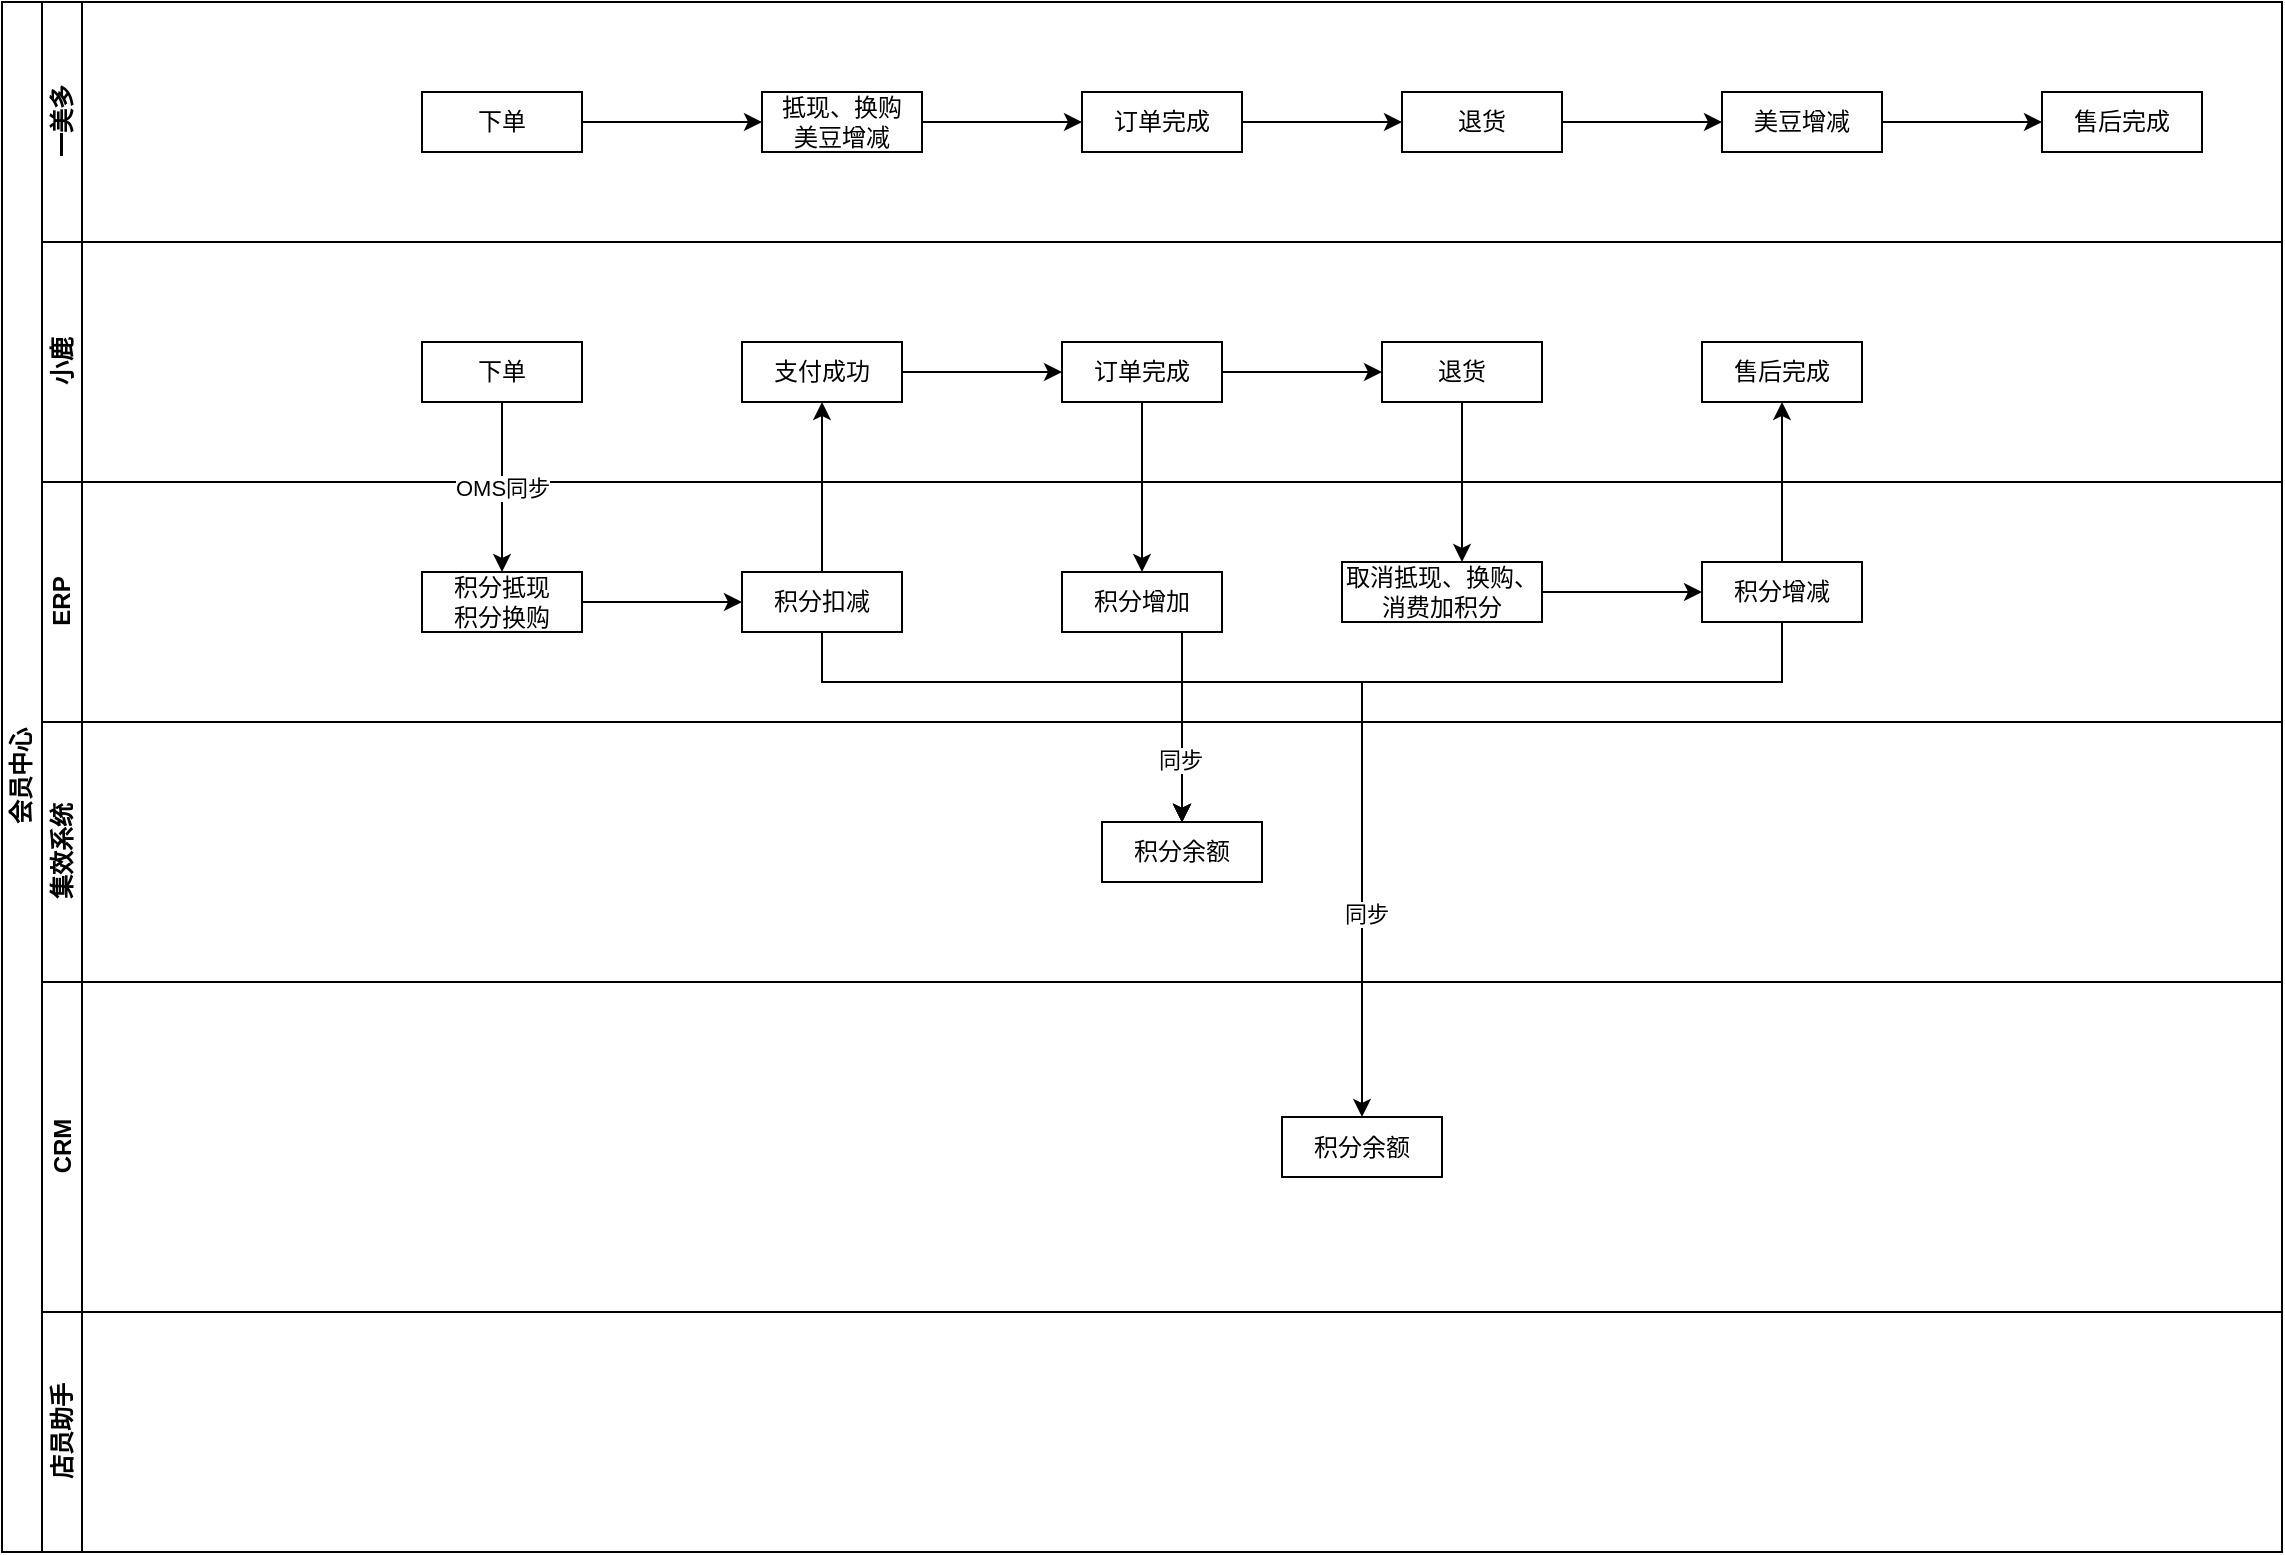 <mxfile version="14.4.3" type="github" pages="2">
  <diagram id="2LWu0yo-6fQRJ07epxTE" name="Page-1">
    <mxGraphModel grid="1" gridSize="10" guides="1" tooltips="1" connect="1" arrows="1" page="1" fold="1" pageScale="1" pageWidth="827" pageHeight="1169" math="0" shadow="0">
      <root>
        <mxCell id="0" />
        <mxCell id="1" parent="0" />
        <mxCell id="tYHTIATxIcR3hrglEKvy-1" value="会员中心" style="swimlane;html=1;childLayout=stackLayout;resizeParent=1;resizeParentMax=0;horizontal=0;startSize=20;horizontalStack=0;" vertex="1" parent="1">
          <mxGeometry x="140" y="90" width="1140" height="775" as="geometry" />
        </mxCell>
        <mxCell id="tYHTIATxIcR3hrglEKvy-2" value="一美多" style="swimlane;html=1;startSize=20;horizontal=0;" vertex="1" parent="tYHTIATxIcR3hrglEKvy-1">
          <mxGeometry x="20" width="1120" height="120" as="geometry" />
        </mxCell>
        <mxCell id="tYHTIATxIcR3hrglEKvy-49" value="下单" style="rounded=0;whiteSpace=wrap;html=1;" vertex="1" parent="tYHTIATxIcR3hrglEKvy-2">
          <mxGeometry x="190" y="45" width="80" height="30" as="geometry" />
        </mxCell>
        <mxCell id="tYHTIATxIcR3hrglEKvy-3" value="小鹿" style="swimlane;html=1;startSize=20;horizontal=0;" vertex="1" parent="tYHTIATxIcR3hrglEKvy-1">
          <mxGeometry x="20" y="120" width="1120" height="120" as="geometry" />
        </mxCell>
        <mxCell id="tYHTIATxIcR3hrglEKvy-9" value="下单" style="rounded=0;whiteSpace=wrap;html=1;" vertex="1" parent="tYHTIATxIcR3hrglEKvy-3">
          <mxGeometry x="190" y="50" width="80" height="30" as="geometry" />
        </mxCell>
        <mxCell id="tYHTIATxIcR3hrglEKvy-16" value="支付成功" style="rounded=0;whiteSpace=wrap;html=1;" vertex="1" parent="tYHTIATxIcR3hrglEKvy-3">
          <mxGeometry x="350" y="50" width="80" height="30" as="geometry" />
        </mxCell>
        <mxCell id="tYHTIATxIcR3hrglEKvy-4" value="ERP" style="swimlane;html=1;startSize=20;horizontal=0;" vertex="1" parent="tYHTIATxIcR3hrglEKvy-1">
          <mxGeometry x="20" y="240" width="1120" height="120" as="geometry" />
        </mxCell>
        <mxCell id="tYHTIATxIcR3hrglEKvy-63" value="积分增加" style="rounded=0;whiteSpace=wrap;html=1;" vertex="1" parent="tYHTIATxIcR3hrglEKvy-4">
          <mxGeometry x="510" y="45" width="80" height="30" as="geometry" />
        </mxCell>
        <mxCell id="tYHTIATxIcR3hrglEKvy-11" value="积分抵现&lt;br&gt;积分换购" style="rounded=0;whiteSpace=wrap;html=1;" vertex="1" parent="tYHTIATxIcR3hrglEKvy-4">
          <mxGeometry x="190" y="45" width="80" height="30" as="geometry" />
        </mxCell>
        <mxCell id="tYHTIATxIcR3hrglEKvy-14" value="积分扣减" style="rounded=0;whiteSpace=wrap;html=1;" vertex="1" parent="tYHTIATxIcR3hrglEKvy-4">
          <mxGeometry x="350" y="45" width="80" height="30" as="geometry" />
        </mxCell>
        <mxCell id="tYHTIATxIcR3hrglEKvy-15" value="" style="edgeStyle=orthogonalEdgeStyle;rounded=0;orthogonalLoop=1;jettySize=auto;html=1;" edge="1" parent="tYHTIATxIcR3hrglEKvy-4" source="tYHTIATxIcR3hrglEKvy-11" target="tYHTIATxIcR3hrglEKvy-14">
          <mxGeometry relative="1" as="geometry" />
        </mxCell>
        <mxCell id="tYHTIATxIcR3hrglEKvy-22" value="集效系统" style="swimlane;html=1;startSize=20;horizontal=0;" vertex="1" parent="tYHTIATxIcR3hrglEKvy-1">
          <mxGeometry x="20" y="360" width="1120" height="130" as="geometry" />
        </mxCell>
        <mxCell id="tYHTIATxIcR3hrglEKvy-24" value="积分余额" style="rounded=0;whiteSpace=wrap;html=1;" vertex="1" parent="tYHTIATxIcR3hrglEKvy-22">
          <mxGeometry x="530" y="50" width="80" height="30" as="geometry" />
        </mxCell>
        <mxCell id="tYHTIATxIcR3hrglEKvy-27" value="CRM" style="swimlane;html=1;startSize=20;horizontal=0;" vertex="1" parent="tYHTIATxIcR3hrglEKvy-1">
          <mxGeometry x="20" y="490" width="1120" height="165" as="geometry" />
        </mxCell>
        <mxCell id="tYHTIATxIcR3hrglEKvy-28" value="积分余额" style="rounded=0;whiteSpace=wrap;html=1;" vertex="1" parent="tYHTIATxIcR3hrglEKvy-27">
          <mxGeometry x="620" y="67.5" width="80" height="30" as="geometry" />
        </mxCell>
        <mxCell id="tYHTIATxIcR3hrglEKvy-32" value="店员助手" style="swimlane;html=1;startSize=20;horizontal=0;" vertex="1" parent="tYHTIATxIcR3hrglEKvy-1">
          <mxGeometry x="20" y="655" width="1120" height="120" as="geometry" />
        </mxCell>
        <mxCell id="tYHTIATxIcR3hrglEKvy-12" value="OMS同步" style="edgeStyle=orthogonalEdgeStyle;rounded=0;orthogonalLoop=1;jettySize=auto;html=1;" edge="1" parent="tYHTIATxIcR3hrglEKvy-1" source="tYHTIATxIcR3hrglEKvy-9" target="tYHTIATxIcR3hrglEKvy-11">
          <mxGeometry relative="1" as="geometry" />
        </mxCell>
        <mxCell id="tYHTIATxIcR3hrglEKvy-17" value="" style="edgeStyle=orthogonalEdgeStyle;rounded=0;orthogonalLoop=1;jettySize=auto;html=1;" edge="1" parent="tYHTIATxIcR3hrglEKvy-1" source="tYHTIATxIcR3hrglEKvy-14" target="tYHTIATxIcR3hrglEKvy-16">
          <mxGeometry relative="1" as="geometry" />
        </mxCell>
        <mxCell id="yvhS6rFNtpGS-2yuj8AR-2" style="edgeStyle=orthogonalEdgeStyle;rounded=0;orthogonalLoop=1;jettySize=auto;html=1;entryX=0.5;entryY=0;entryDx=0;entryDy=0;" edge="1" parent="tYHTIATxIcR3hrglEKvy-1" source="tYHTIATxIcR3hrglEKvy-14" target="tYHTIATxIcR3hrglEKvy-24">
          <mxGeometry relative="1" as="geometry">
            <Array as="points">
              <mxPoint x="410" y="340" />
              <mxPoint x="590" y="340" />
            </Array>
          </mxGeometry>
        </mxCell>
        <mxCell id="yvhS6rFNtpGS-2yuj8AR-3" style="edgeStyle=orthogonalEdgeStyle;rounded=0;orthogonalLoop=1;jettySize=auto;html=1;exitX=0.5;exitY=1;exitDx=0;exitDy=0;entryX=0.5;entryY=0;entryDx=0;entryDy=0;" edge="1" parent="tYHTIATxIcR3hrglEKvy-1" source="tYHTIATxIcR3hrglEKvy-63" target="tYHTIATxIcR3hrglEKvy-24">
          <mxGeometry relative="1" as="geometry">
            <Array as="points">
              <mxPoint x="590" y="315" />
            </Array>
          </mxGeometry>
        </mxCell>
        <mxCell id="tYHTIATxIcR3hrglEKvy-52" value="" style="edgeStyle=orthogonalEdgeStyle;rounded=0;orthogonalLoop=1;jettySize=auto;html=1;" edge="1" parent="1" source="tYHTIATxIcR3hrglEKvy-49" target="tYHTIATxIcR3hrglEKvy-51">
          <mxGeometry relative="1" as="geometry" />
        </mxCell>
        <mxCell id="tYHTIATxIcR3hrglEKvy-54" value="" style="edgeStyle=orthogonalEdgeStyle;rounded=0;orthogonalLoop=1;jettySize=auto;html=1;" edge="1" parent="1" source="tYHTIATxIcR3hrglEKvy-51" target="tYHTIATxIcR3hrglEKvy-53">
          <mxGeometry relative="1" as="geometry" />
        </mxCell>
        <mxCell id="tYHTIATxIcR3hrglEKvy-51" value="抵现、换购&lt;br&gt;美豆增减" style="rounded=0;whiteSpace=wrap;html=1;" vertex="1" parent="1">
          <mxGeometry x="520" y="135" width="80" height="30" as="geometry" />
        </mxCell>
        <mxCell id="tYHTIATxIcR3hrglEKvy-56" value="" style="edgeStyle=orthogonalEdgeStyle;rounded=0;orthogonalLoop=1;jettySize=auto;html=1;" edge="1" parent="1" source="tYHTIATxIcR3hrglEKvy-53" target="tYHTIATxIcR3hrglEKvy-55">
          <mxGeometry relative="1" as="geometry" />
        </mxCell>
        <mxCell id="tYHTIATxIcR3hrglEKvy-53" value="订单完成" style="rounded=0;whiteSpace=wrap;html=1;" vertex="1" parent="1">
          <mxGeometry x="680" y="135" width="80" height="30" as="geometry" />
        </mxCell>
        <mxCell id="tYHTIATxIcR3hrglEKvy-58" value="" style="edgeStyle=orthogonalEdgeStyle;rounded=0;orthogonalLoop=1;jettySize=auto;html=1;" edge="1" parent="1" source="tYHTIATxIcR3hrglEKvy-55" target="tYHTIATxIcR3hrglEKvy-57">
          <mxGeometry relative="1" as="geometry" />
        </mxCell>
        <mxCell id="tYHTIATxIcR3hrglEKvy-55" value="退货" style="rounded=0;whiteSpace=wrap;html=1;" vertex="1" parent="1">
          <mxGeometry x="840" y="135" width="80" height="30" as="geometry" />
        </mxCell>
        <mxCell id="tYHTIATxIcR3hrglEKvy-60" value="" style="edgeStyle=orthogonalEdgeStyle;rounded=0;orthogonalLoop=1;jettySize=auto;html=1;" edge="1" parent="1" source="tYHTIATxIcR3hrglEKvy-57" target="tYHTIATxIcR3hrglEKvy-59">
          <mxGeometry relative="1" as="geometry" />
        </mxCell>
        <mxCell id="tYHTIATxIcR3hrglEKvy-57" value="美豆增减" style="rounded=0;whiteSpace=wrap;html=1;" vertex="1" parent="1">
          <mxGeometry x="1000" y="135" width="80" height="30" as="geometry" />
        </mxCell>
        <mxCell id="tYHTIATxIcR3hrglEKvy-59" value="售后完成" style="rounded=0;whiteSpace=wrap;html=1;" vertex="1" parent="1">
          <mxGeometry x="1160" y="135" width="80" height="30" as="geometry" />
        </mxCell>
        <mxCell id="tYHTIATxIcR3hrglEKvy-64" value="" style="edgeStyle=orthogonalEdgeStyle;rounded=0;orthogonalLoop=1;jettySize=auto;html=1;" edge="1" parent="1" source="tYHTIATxIcR3hrglEKvy-61" target="tYHTIATxIcR3hrglEKvy-63">
          <mxGeometry relative="1" as="geometry">
            <Array as="points">
              <mxPoint x="710" y="360" />
              <mxPoint x="710" y="360" />
            </Array>
          </mxGeometry>
        </mxCell>
        <mxCell id="tYHTIATxIcR3hrglEKvy-70" value="" style="edgeStyle=orthogonalEdgeStyle;rounded=0;orthogonalLoop=1;jettySize=auto;html=1;" edge="1" parent="1" source="tYHTIATxIcR3hrglEKvy-61" target="tYHTIATxIcR3hrglEKvy-69">
          <mxGeometry relative="1" as="geometry" />
        </mxCell>
        <mxCell id="tYHTIATxIcR3hrglEKvy-61" value="订单完成" style="rounded=0;whiteSpace=wrap;html=1;" vertex="1" parent="1">
          <mxGeometry x="670" y="260" width="80" height="30" as="geometry" />
        </mxCell>
        <mxCell id="tYHTIATxIcR3hrglEKvy-62" value="" style="edgeStyle=orthogonalEdgeStyle;rounded=0;orthogonalLoop=1;jettySize=auto;html=1;" edge="1" parent="1" source="tYHTIATxIcR3hrglEKvy-16" target="tYHTIATxIcR3hrglEKvy-61">
          <mxGeometry relative="1" as="geometry" />
        </mxCell>
        <mxCell id="tYHTIATxIcR3hrglEKvy-72" value="" style="edgeStyle=orthogonalEdgeStyle;rounded=0;orthogonalLoop=1;jettySize=auto;html=1;" edge="1" parent="1" source="tYHTIATxIcR3hrglEKvy-69" target="tYHTIATxIcR3hrglEKvy-71">
          <mxGeometry relative="1" as="geometry">
            <Array as="points">
              <mxPoint x="870" y="330" />
              <mxPoint x="870" y="330" />
            </Array>
          </mxGeometry>
        </mxCell>
        <mxCell id="tYHTIATxIcR3hrglEKvy-69" value="退货" style="rounded=0;whiteSpace=wrap;html=1;" vertex="1" parent="1">
          <mxGeometry x="830" y="260" width="80" height="30" as="geometry" />
        </mxCell>
        <mxCell id="tYHTIATxIcR3hrglEKvy-74" value="" style="edgeStyle=orthogonalEdgeStyle;rounded=0;orthogonalLoop=1;jettySize=auto;html=1;" edge="1" parent="1" source="tYHTIATxIcR3hrglEKvy-71" target="tYHTIATxIcR3hrglEKvy-73">
          <mxGeometry relative="1" as="geometry" />
        </mxCell>
        <mxCell id="tYHTIATxIcR3hrglEKvy-71" value="取消抵现、换购、消费加积分" style="rounded=0;whiteSpace=wrap;html=1;" vertex="1" parent="1">
          <mxGeometry x="810" y="370" width="100" height="30" as="geometry" />
        </mxCell>
        <mxCell id="tYHTIATxIcR3hrglEKvy-76" value="" style="edgeStyle=orthogonalEdgeStyle;rounded=0;orthogonalLoop=1;jettySize=auto;html=1;" edge="1" parent="1" source="tYHTIATxIcR3hrglEKvy-73" target="tYHTIATxIcR3hrglEKvy-75">
          <mxGeometry relative="1" as="geometry" />
        </mxCell>
        <mxCell id="yvhS6rFNtpGS-2yuj8AR-4" style="edgeStyle=orthogonalEdgeStyle;rounded=0;orthogonalLoop=1;jettySize=auto;html=1;exitX=0.5;exitY=1;exitDx=0;exitDy=0;entryX=0.5;entryY=0;entryDx=0;entryDy=0;" edge="1" parent="1" source="tYHTIATxIcR3hrglEKvy-73" target="tYHTIATxIcR3hrglEKvy-24">
          <mxGeometry relative="1" as="geometry">
            <mxPoint x="730" y="490" as="targetPoint" />
            <Array as="points">
              <mxPoint x="1030" y="430" />
              <mxPoint x="730" y="430" />
            </Array>
          </mxGeometry>
        </mxCell>
        <mxCell id="tYHTIATxIcR3hrglEKvy-73" value="积分增减" style="rounded=0;whiteSpace=wrap;html=1;" vertex="1" parent="1">
          <mxGeometry x="990" y="370" width="80" height="30" as="geometry" />
        </mxCell>
        <mxCell id="tYHTIATxIcR3hrglEKvy-75" value="售后完成" style="rounded=0;whiteSpace=wrap;html=1;" vertex="1" parent="1">
          <mxGeometry x="990" y="260" width="80" height="30" as="geometry" />
        </mxCell>
        <mxCell id="yvhS6rFNtpGS-2yuj8AR-5" style="edgeStyle=orthogonalEdgeStyle;rounded=0;orthogonalLoop=1;jettySize=auto;html=1;entryX=0.5;entryY=0;entryDx=0;entryDy=0;" edge="1" parent="1">
          <mxGeometry relative="1" as="geometry">
            <mxPoint x="550.0" y="405" as="sourcePoint" />
            <mxPoint x="730" y="500" as="targetPoint" />
            <Array as="points">
              <mxPoint x="550" y="430" />
              <mxPoint x="730" y="430" />
            </Array>
          </mxGeometry>
        </mxCell>
        <mxCell id="yvhS6rFNtpGS-2yuj8AR-6" style="edgeStyle=orthogonalEdgeStyle;rounded=0;orthogonalLoop=1;jettySize=auto;html=1;exitX=0.5;exitY=1;exitDx=0;exitDy=0;entryX=0.5;entryY=0;entryDx=0;entryDy=0;" edge="1" parent="1">
          <mxGeometry relative="1" as="geometry">
            <mxPoint x="710" y="405" as="sourcePoint" />
            <mxPoint x="730" y="500" as="targetPoint" />
            <Array as="points">
              <mxPoint x="730" y="405" />
            </Array>
          </mxGeometry>
        </mxCell>
        <mxCell id="yvhS6rFNtpGS-2yuj8AR-8" value="同步" style="edgeLabel;html=1;align=center;verticalAlign=middle;resizable=0;points=[];" vertex="1" connectable="0" parent="yvhS6rFNtpGS-2yuj8AR-6">
          <mxGeometry x="0.481" y="-1" relative="1" as="geometry">
            <mxPoint y="-1" as="offset" />
          </mxGeometry>
        </mxCell>
        <mxCell id="yvhS6rFNtpGS-2yuj8AR-7" style="edgeStyle=orthogonalEdgeStyle;rounded=0;orthogonalLoop=1;jettySize=auto;html=1;exitX=0.5;exitY=1;exitDx=0;exitDy=0;entryX=0.5;entryY=0;entryDx=0;entryDy=0;" edge="1" parent="1" target="tYHTIATxIcR3hrglEKvy-28">
          <mxGeometry relative="1" as="geometry">
            <mxPoint x="730" y="500" as="targetPoint" />
            <mxPoint x="1030" y="400" as="sourcePoint" />
            <Array as="points">
              <mxPoint x="1030" y="430" />
              <mxPoint x="820" y="430" />
            </Array>
          </mxGeometry>
        </mxCell>
        <mxCell id="yvhS6rFNtpGS-2yuj8AR-9" value="同步" style="edgeLabel;html=1;align=center;verticalAlign=middle;resizable=0;points=[];" vertex="1" connectable="0" parent="yvhS6rFNtpGS-2yuj8AR-7">
          <mxGeometry x="0.556" y="2" relative="1" as="geometry">
            <mxPoint as="offset" />
          </mxGeometry>
        </mxCell>
      </root>
    </mxGraphModel>
  </diagram>
  <diagram id="HbGo5-caFmJTjo9cXi7R" name="Page-2">
    <mxGraphModel dx="1047" dy="747" grid="1" gridSize="10" guides="1" tooltips="1" connect="1" arrows="1" fold="1" page="1" pageScale="1" pageWidth="827" pageHeight="1169" math="0" shadow="0">
      <root>
        <mxCell id="ttavIkpEvPPcWypS6qjb-0" />
        <mxCell id="ttavIkpEvPPcWypS6qjb-1" parent="ttavIkpEvPPcWypS6qjb-0" />
        <mxCell id="nJ0QCx3TuC5LVo5OvKf7-0" value="会员中心" style="swimlane;html=1;childLayout=stackLayout;resizeParent=1;resizeParentMax=0;horizontal=0;startSize=20;horizontalStack=0;" parent="ttavIkpEvPPcWypS6qjb-1" vertex="1">
          <mxGeometry x="140" y="70" width="1140" height="750" as="geometry" />
        </mxCell>
        <mxCell id="nJ0QCx3TuC5LVo5OvKf7-1" value="一美多" style="swimlane;html=1;startSize=20;horizontal=0;" parent="nJ0QCx3TuC5LVo5OvKf7-0" vertex="1">
          <mxGeometry x="20" width="1120" height="120" as="geometry" />
        </mxCell>
        <mxCell id="nJ0QCx3TuC5LVo5OvKf7-2" value="注册" style="rounded=0;whiteSpace=wrap;html=1;" parent="nJ0QCx3TuC5LVo5OvKf7-1" vertex="1">
          <mxGeometry x="70" y="45" width="80" height="30" as="geometry" />
        </mxCell>
        <mxCell id="nJ0QCx3TuC5LVo5OvKf7-34" value="注册完成" style="rounded=0;whiteSpace=wrap;html=1;" parent="nJ0QCx3TuC5LVo5OvKf7-1" vertex="1">
          <mxGeometry x="250" y="45" width="80" height="30" as="geometry" />
        </mxCell>
        <mxCell id="nJ0QCx3TuC5LVo5OvKf7-32" value="" style="edgeStyle=orthogonalEdgeStyle;rounded=0;orthogonalLoop=1;jettySize=auto;html=1;" parent="nJ0QCx3TuC5LVo5OvKf7-1" source="nJ0QCx3TuC5LVo5OvKf7-2" target="nJ0QCx3TuC5LVo5OvKf7-34" edge="1">
          <mxGeometry relative="1" as="geometry" />
        </mxCell>
        <mxCell id="nJ0QCx3TuC5LVo5OvKf7-3" value="小鹿" style="swimlane;html=1;startSize=20;horizontal=0;" parent="nJ0QCx3TuC5LVo5OvKf7-0" vertex="1">
          <mxGeometry x="20" y="120" width="1120" height="130" as="geometry" />
        </mxCell>
        <mxCell id="nJ0QCx3TuC5LVo5OvKf7-4" value="登录注册" style="rounded=0;whiteSpace=wrap;html=1;" parent="nJ0QCx3TuC5LVo5OvKf7-3" vertex="1">
          <mxGeometry x="70" y="50" width="80" height="30" as="geometry" />
        </mxCell>
        <mxCell id="nJ0QCx3TuC5LVo5OvKf7-63" value="查询会员信息" style="rounded=0;whiteSpace=wrap;html=1;" parent="nJ0QCx3TuC5LVo5OvKf7-3" vertex="1">
          <mxGeometry x="330" y="50" width="80" height="30" as="geometry" />
        </mxCell>
        <mxCell id="nJ0QCx3TuC5LVo5OvKf7-6" value="ERP" style="swimlane;html=1;startSize=20;horizontal=0;" parent="nJ0QCx3TuC5LVo5OvKf7-0" vertex="1">
          <mxGeometry x="20" y="250" width="1120" height="120" as="geometry" />
        </mxCell>
        <mxCell id="nJ0QCx3TuC5LVo5OvKf7-58" value="会员信息" style="rounded=0;whiteSpace=wrap;html=1;" parent="nJ0QCx3TuC5LVo5OvKf7-6" vertex="1">
          <mxGeometry x="190" y="45" width="80" height="30" as="geometry" />
        </mxCell>
        <mxCell id="nJ0QCx3TuC5LVo5OvKf7-11" value="集效系统" style="swimlane;html=1;startSize=20;horizontal=0;" parent="nJ0QCx3TuC5LVo5OvKf7-0" vertex="1">
          <mxGeometry x="20" y="370" width="1120" height="140" as="geometry" />
        </mxCell>
        <mxCell id="nJ0QCx3TuC5LVo5OvKf7-13" value="会员信息" style="rounded=0;whiteSpace=wrap;html=1;" parent="nJ0QCx3TuC5LVo5OvKf7-11" vertex="1">
          <mxGeometry x="190" y="45" width="80" height="30" as="geometry" />
        </mxCell>
        <mxCell id="nJ0QCx3TuC5LVo5OvKf7-56" style="edgeStyle=orthogonalEdgeStyle;rounded=0;orthogonalLoop=1;jettySize=auto;html=1;exitX=1;exitY=0.5;exitDx=0;exitDy=0;entryX=0;entryY=0.5;entryDx=0;entryDy=0;" parent="nJ0QCx3TuC5LVo5OvKf7-11" source="nJ0QCx3TuC5LVo5OvKf7-54" target="nJ0QCx3TuC5LVo5OvKf7-13" edge="1">
          <mxGeometry relative="1" as="geometry" />
        </mxCell>
        <mxCell id="nJ0QCx3TuC5LVo5OvKf7-54" value="注册" style="rounded=0;whiteSpace=wrap;html=1;" parent="nJ0QCx3TuC5LVo5OvKf7-11" vertex="1">
          <mxGeometry x="70" y="45" width="80" height="30" as="geometry" />
        </mxCell>
        <mxCell id="nJ0QCx3TuC5LVo5OvKf7-14" value="CRM" style="swimlane;html=1;startSize=20;horizontal=0;" parent="nJ0QCx3TuC5LVo5OvKf7-0" vertex="1">
          <mxGeometry x="20" y="510" width="1120" height="120" as="geometry" />
        </mxCell>
        <mxCell id="nJ0QCx3TuC5LVo5OvKf7-17" value="注册办卡" style="rounded=0;whiteSpace=wrap;html=1;" parent="nJ0QCx3TuC5LVo5OvKf7-14" vertex="1">
          <mxGeometry x="190" y="50" width="80" height="30" as="geometry" />
        </mxCell>
        <mxCell id="nJ0QCx3TuC5LVo5OvKf7-69" value="会员信息" style="rounded=0;whiteSpace=wrap;html=1;" parent="nJ0QCx3TuC5LVo5OvKf7-14" vertex="1">
          <mxGeometry x="350" y="50" width="80" height="30" as="geometry" />
        </mxCell>
        <mxCell id="nJ0QCx3TuC5LVo5OvKf7-18" value="店员助手" style="swimlane;html=1;startSize=20;horizontal=0;" parent="nJ0QCx3TuC5LVo5OvKf7-0" vertex="1">
          <mxGeometry x="20" y="630" width="1120" height="120" as="geometry" />
        </mxCell>
        <mxCell id="nJ0QCx3TuC5LVo5OvKf7-19" value="查询会员信息" style="rounded=0;whiteSpace=wrap;html=1;" parent="nJ0QCx3TuC5LVo5OvKf7-18" vertex="1">
          <mxGeometry x="350" y="40" width="80" height="30" as="geometry" />
        </mxCell>
        <mxCell id="nJ0QCx3TuC5LVo5OvKf7-30" value="代客办卡" style="rounded=0;whiteSpace=wrap;html=1;" parent="nJ0QCx3TuC5LVo5OvKf7-18" vertex="1">
          <mxGeometry x="190" y="40" width="80" height="30" as="geometry" />
        </mxCell>
        <mxCell id="nJ0QCx3TuC5LVo5OvKf7-22" value="同步" style="edgeStyle=orthogonalEdgeStyle;rounded=0;orthogonalLoop=1;jettySize=auto;html=1;" parent="nJ0QCx3TuC5LVo5OvKf7-0" source="nJ0QCx3TuC5LVo5OvKf7-17" target="nJ0QCx3TuC5LVo5OvKf7-13" edge="1">
          <mxGeometry relative="1" as="geometry" />
        </mxCell>
        <mxCell id="nJ0QCx3TuC5LVo5OvKf7-55" value="" style="edgeStyle=orthogonalEdgeStyle;rounded=0;orthogonalLoop=1;jettySize=auto;html=1;" parent="nJ0QCx3TuC5LVo5OvKf7-0" source="nJ0QCx3TuC5LVo5OvKf7-4" target="nJ0QCx3TuC5LVo5OvKf7-54" edge="1">
          <mxGeometry relative="1" as="geometry" />
        </mxCell>
        <mxCell id="nJ0QCx3TuC5LVo5OvKf7-59" value="" style="edgeStyle=orthogonalEdgeStyle;rounded=0;orthogonalLoop=1;jettySize=auto;html=1;" parent="nJ0QCx3TuC5LVo5OvKf7-0" source="nJ0QCx3TuC5LVo5OvKf7-13" target="nJ0QCx3TuC5LVo5OvKf7-58" edge="1">
          <mxGeometry relative="1" as="geometry" />
        </mxCell>
        <mxCell id="nJ0QCx3TuC5LVo5OvKf7-60" value="同步" style="edgeLabel;html=1;align=center;verticalAlign=middle;resizable=0;points=[];" parent="nJ0QCx3TuC5LVo5OvKf7-59" vertex="1" connectable="0">
          <mxGeometry x="0.124" relative="1" as="geometry">
            <mxPoint y="-1" as="offset" />
          </mxGeometry>
        </mxCell>
        <mxCell id="nJ0QCx3TuC5LVo5OvKf7-65" value="" style="edgeStyle=orthogonalEdgeStyle;rounded=0;orthogonalLoop=1;jettySize=auto;html=1;entryX=1;entryY=0.5;entryDx=0;entryDy=0;" parent="nJ0QCx3TuC5LVo5OvKf7-0" source="nJ0QCx3TuC5LVo5OvKf7-63" target="nJ0QCx3TuC5LVo5OvKf7-13" edge="1">
          <mxGeometry relative="1" as="geometry">
            <mxPoint x="390" y="405" as="targetPoint" />
            <Array as="points">
              <mxPoint x="390" y="430" />
            </Array>
          </mxGeometry>
        </mxCell>
        <mxCell id="nJ0QCx3TuC5LVo5OvKf7-29" value="" style="edgeStyle=orthogonalEdgeStyle;rounded=0;orthogonalLoop=1;jettySize=auto;html=1;" parent="nJ0QCx3TuC5LVo5OvKf7-0" source="nJ0QCx3TuC5LVo5OvKf7-30" target="nJ0QCx3TuC5LVo5OvKf7-17" edge="1">
          <mxGeometry relative="1" as="geometry">
            <Array as="points">
              <mxPoint x="250" y="620" />
              <mxPoint x="250" y="620" />
            </Array>
          </mxGeometry>
        </mxCell>
        <mxCell id="nJ0QCx3TuC5LVo5OvKf7-70" value="" style="edgeStyle=orthogonalEdgeStyle;rounded=0;orthogonalLoop=1;jettySize=auto;html=1;" parent="nJ0QCx3TuC5LVo5OvKf7-0" source="nJ0QCx3TuC5LVo5OvKf7-19" target="nJ0QCx3TuC5LVo5OvKf7-69" edge="1">
          <mxGeometry relative="1" as="geometry" />
        </mxCell>
        <mxCell id="nJ0QCx3TuC5LVo5OvKf7-71" style="edgeStyle=orthogonalEdgeStyle;rounded=0;orthogonalLoop=1;jettySize=auto;html=1;exitX=1;exitY=0.5;exitDx=0;exitDy=0;entryX=0.5;entryY=0;entryDx=0;entryDy=0;" parent="nJ0QCx3TuC5LVo5OvKf7-0" source="nJ0QCx3TuC5LVo5OvKf7-58" target="nJ0QCx3TuC5LVo5OvKf7-69" edge="1">
          <mxGeometry relative="1" as="geometry" />
        </mxCell>
        <mxCell id="nJ0QCx3TuC5LVo5OvKf7-72" value="同步" style="edgeLabel;html=1;align=center;verticalAlign=middle;resizable=0;points=[];" parent="nJ0QCx3TuC5LVo5OvKf7-71" vertex="1" connectable="0">
          <mxGeometry x="0.483" y="3" relative="1" as="geometry">
            <mxPoint y="-1" as="offset" />
          </mxGeometry>
        </mxCell>
        <mxCell id="nJ0QCx3TuC5LVo5OvKf7-43" value="" style="edgeStyle=orthogonalEdgeStyle;rounded=0;orthogonalLoop=1;jettySize=auto;html=1;" parent="ttavIkpEvPPcWypS6qjb-1" edge="1">
          <mxGeometry relative="1" as="geometry">
            <mxPoint x="750" y="275" as="sourcePoint" />
          </mxGeometry>
        </mxCell>
        <mxCell id="nJ0QCx3TuC5LVo5OvKf7-45" value="" style="edgeStyle=orthogonalEdgeStyle;rounded=0;orthogonalLoop=1;jettySize=auto;html=1;" parent="ttavIkpEvPPcWypS6qjb-1" edge="1">
          <mxGeometry relative="1" as="geometry">
            <mxPoint x="590" y="255" as="sourcePoint" />
          </mxGeometry>
        </mxCell>
        <mxCell id="nJ0QCx3TuC5LVo5OvKf7-67" value="查询会员信息" style="rounded=0;whiteSpace=wrap;html=1;" parent="ttavIkpEvPPcWypS6qjb-1" vertex="1">
          <mxGeometry x="570" y="115" width="80" height="30" as="geometry" />
        </mxCell>
        <mxCell id="nJ0QCx3TuC5LVo5OvKf7-68" value="" style="edgeStyle=orthogonalEdgeStyle;rounded=0;orthogonalLoop=1;jettySize=auto;html=1;" parent="ttavIkpEvPPcWypS6qjb-1" source="nJ0QCx3TuC5LVo5OvKf7-34" target="nJ0QCx3TuC5LVo5OvKf7-67" edge="1">
          <mxGeometry relative="1" as="geometry" />
        </mxCell>
      </root>
    </mxGraphModel>
  </diagram>
</mxfile>
